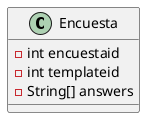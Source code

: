 @startuml
'https://plantuml.com/class-diagram
class Encuesta {
    - int encuestaid
    - int templateid
    -String[] answers
}
@enduml